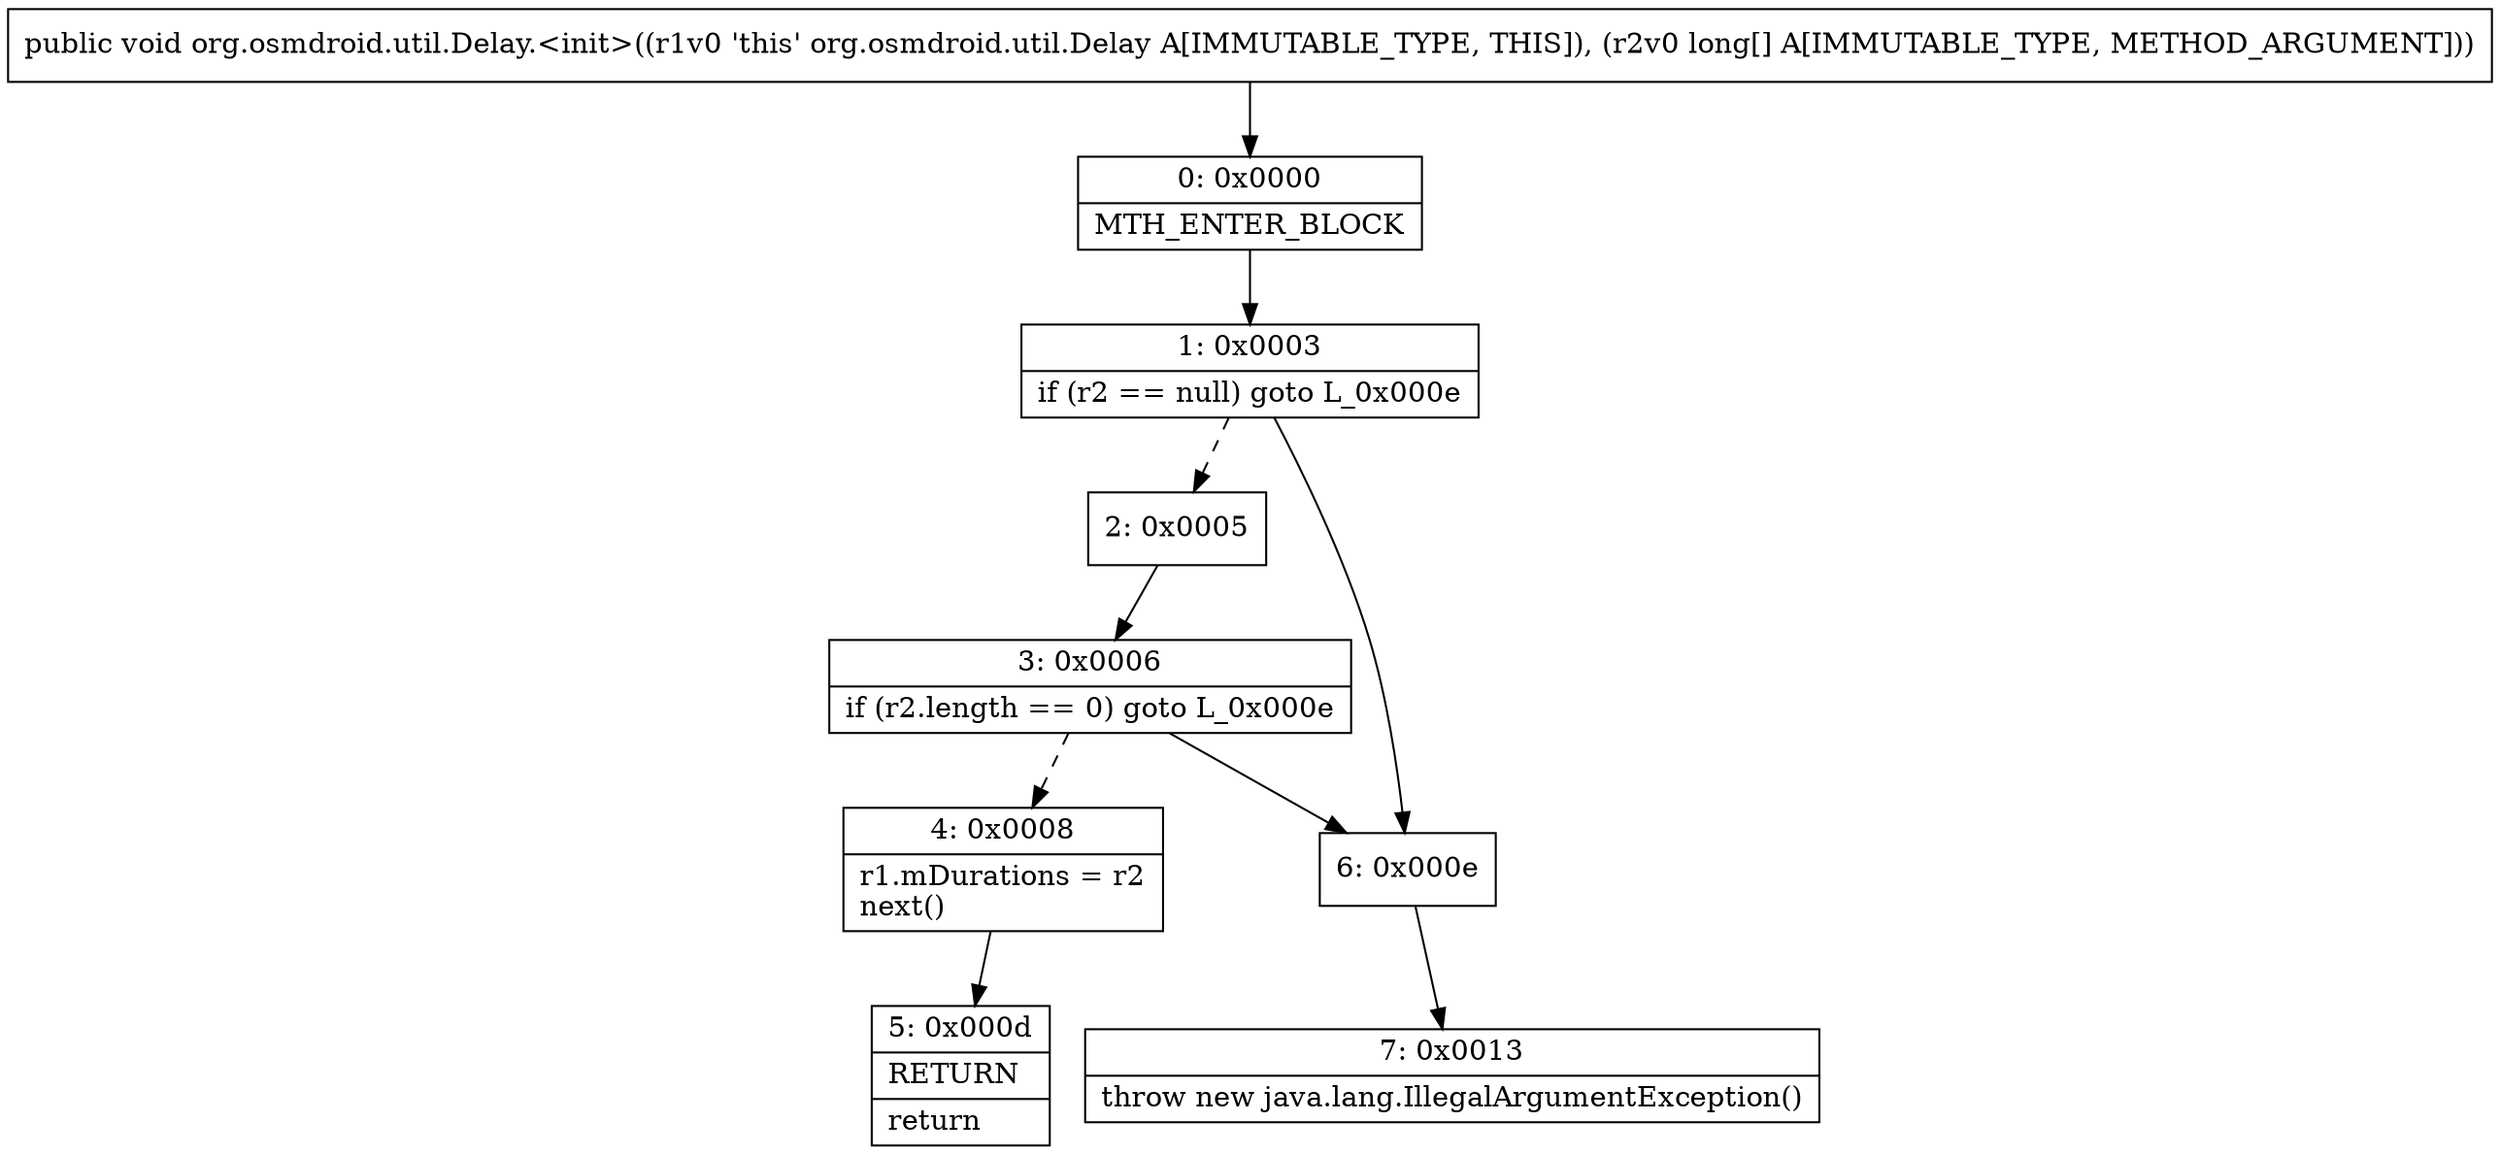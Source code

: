 digraph "CFG fororg.osmdroid.util.Delay.\<init\>([J)V" {
Node_0 [shape=record,label="{0\:\ 0x0000|MTH_ENTER_BLOCK\l}"];
Node_1 [shape=record,label="{1\:\ 0x0003|if (r2 == null) goto L_0x000e\l}"];
Node_2 [shape=record,label="{2\:\ 0x0005}"];
Node_3 [shape=record,label="{3\:\ 0x0006|if (r2.length == 0) goto L_0x000e\l}"];
Node_4 [shape=record,label="{4\:\ 0x0008|r1.mDurations = r2\lnext()\l}"];
Node_5 [shape=record,label="{5\:\ 0x000d|RETURN\l|return\l}"];
Node_6 [shape=record,label="{6\:\ 0x000e}"];
Node_7 [shape=record,label="{7\:\ 0x0013|throw new java.lang.IllegalArgumentException()\l}"];
MethodNode[shape=record,label="{public void org.osmdroid.util.Delay.\<init\>((r1v0 'this' org.osmdroid.util.Delay A[IMMUTABLE_TYPE, THIS]), (r2v0 long[] A[IMMUTABLE_TYPE, METHOD_ARGUMENT])) }"];
MethodNode -> Node_0;
Node_0 -> Node_1;
Node_1 -> Node_2[style=dashed];
Node_1 -> Node_6;
Node_2 -> Node_3;
Node_3 -> Node_4[style=dashed];
Node_3 -> Node_6;
Node_4 -> Node_5;
Node_6 -> Node_7;
}

